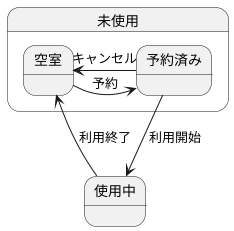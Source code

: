 @startuml ホテル
skinparam packageStyle rectangle
state 未使用{
  予約済み -> 空室 :キャンセル
  空室 -> 予約済み :予約
}
state 使用中{
予約済み -->使用中 :利用開始
使用中 --> 空室 :利用終了
}

@enduml
